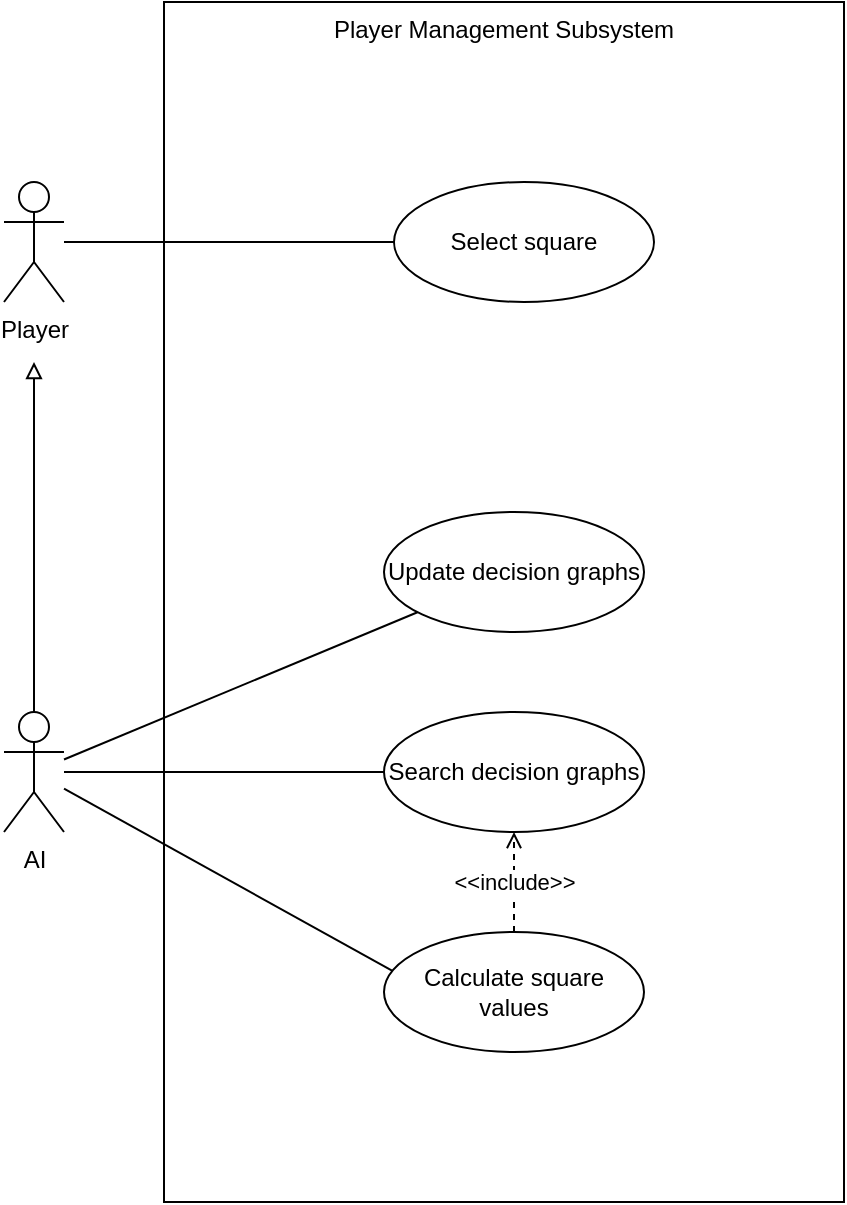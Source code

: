 <mxfile version="20.8.16" type="device"><diagram name="Page-1" id="IzOj69yURCvQyVC_4Y4z"><mxGraphModel dx="1050" dy="669" grid="1" gridSize="10" guides="1" tooltips="1" connect="1" arrows="1" fold="1" page="1" pageScale="1" pageWidth="850" pageHeight="1100" math="0" shadow="0"><root><mxCell id="0"/><mxCell id="1" parent="0"/><mxCell id="kQ9o8UQwH7LtDUt9Ta_B-1" value="Player Management Subsystem" style="rounded=0;whiteSpace=wrap;html=1;verticalAlign=top;" vertex="1" parent="1"><mxGeometry x="120" y="30" width="340" height="600" as="geometry"/></mxCell><mxCell id="kQ9o8UQwH7LtDUt9Ta_B-17" style="rounded=0;orthogonalLoop=1;jettySize=auto;html=1;endArrow=none;endFill=0;" edge="1" parent="1" source="kQ9o8UQwH7LtDUt9Ta_B-3" target="kQ9o8UQwH7LtDUt9Ta_B-9"><mxGeometry relative="1" as="geometry"/></mxCell><mxCell id="kQ9o8UQwH7LtDUt9Ta_B-18" style="edgeStyle=none;rounded=0;orthogonalLoop=1;jettySize=auto;html=1;endArrow=none;endFill=0;" edge="1" parent="1" source="kQ9o8UQwH7LtDUt9Ta_B-3" target="kQ9o8UQwH7LtDUt9Ta_B-5"><mxGeometry relative="1" as="geometry"/></mxCell><mxCell id="kQ9o8UQwH7LtDUt9Ta_B-19" style="edgeStyle=none;rounded=0;orthogonalLoop=1;jettySize=auto;html=1;entryX=0.043;entryY=0.337;entryDx=0;entryDy=0;entryPerimeter=0;endArrow=none;endFill=0;" edge="1" parent="1" source="kQ9o8UQwH7LtDUt9Ta_B-3" target="kQ9o8UQwH7LtDUt9Ta_B-7"><mxGeometry relative="1" as="geometry"/></mxCell><mxCell id="kQ9o8UQwH7LtDUt9Ta_B-20" style="edgeStyle=none;rounded=0;orthogonalLoop=1;jettySize=auto;html=1;endArrow=block;endFill=0;" edge="1" parent="1" source="kQ9o8UQwH7LtDUt9Ta_B-3"><mxGeometry relative="1" as="geometry"><mxPoint x="55" y="210" as="targetPoint"/></mxGeometry></mxCell><mxCell id="kQ9o8UQwH7LtDUt9Ta_B-3" value="AI" style="shape=umlActor;verticalLabelPosition=bottom;verticalAlign=top;html=1;outlineConnect=0;" vertex="1" parent="1"><mxGeometry x="40" y="385" width="30" height="60" as="geometry"/></mxCell><mxCell id="kQ9o8UQwH7LtDUt9Ta_B-16" style="edgeStyle=orthogonalEdgeStyle;rounded=0;orthogonalLoop=1;jettySize=auto;html=1;endArrow=none;endFill=0;" edge="1" parent="1" source="kQ9o8UQwH7LtDUt9Ta_B-4" target="kQ9o8UQwH7LtDUt9Ta_B-6"><mxGeometry relative="1" as="geometry"/></mxCell><mxCell id="kQ9o8UQwH7LtDUt9Ta_B-4" value="Player" style="shape=umlActor;verticalLabelPosition=bottom;verticalAlign=top;html=1;outlineConnect=0;" vertex="1" parent="1"><mxGeometry x="40" y="120" width="30" height="60" as="geometry"/></mxCell><mxCell id="kQ9o8UQwH7LtDUt9Ta_B-5" value="Search decision graphs" style="ellipse;whiteSpace=wrap;html=1;" vertex="1" parent="1"><mxGeometry x="230" y="385" width="130" height="60" as="geometry"/></mxCell><mxCell id="kQ9o8UQwH7LtDUt9Ta_B-6" value="Select square" style="ellipse;whiteSpace=wrap;html=1;" vertex="1" parent="1"><mxGeometry x="235" y="120" width="130" height="60" as="geometry"/></mxCell><mxCell id="kQ9o8UQwH7LtDUt9Ta_B-10" value="&amp;lt;&amp;lt;include&amp;gt;&amp;gt;" style="edgeStyle=orthogonalEdgeStyle;rounded=0;orthogonalLoop=1;jettySize=auto;html=1;entryX=0.5;entryY=1;entryDx=0;entryDy=0;endArrow=open;endFill=0;dashed=1;" edge="1" parent="1" source="kQ9o8UQwH7LtDUt9Ta_B-7" target="kQ9o8UQwH7LtDUt9Ta_B-5"><mxGeometry relative="1" as="geometry"/></mxCell><mxCell id="kQ9o8UQwH7LtDUt9Ta_B-7" value="Calculate square values" style="ellipse;whiteSpace=wrap;html=1;" vertex="1" parent="1"><mxGeometry x="230" y="495" width="130" height="60" as="geometry"/></mxCell><mxCell id="kQ9o8UQwH7LtDUt9Ta_B-9" value="Update decision graphs" style="ellipse;whiteSpace=wrap;html=1;" vertex="1" parent="1"><mxGeometry x="230" y="285" width="130" height="60" as="geometry"/></mxCell></root></mxGraphModel></diagram></mxfile>